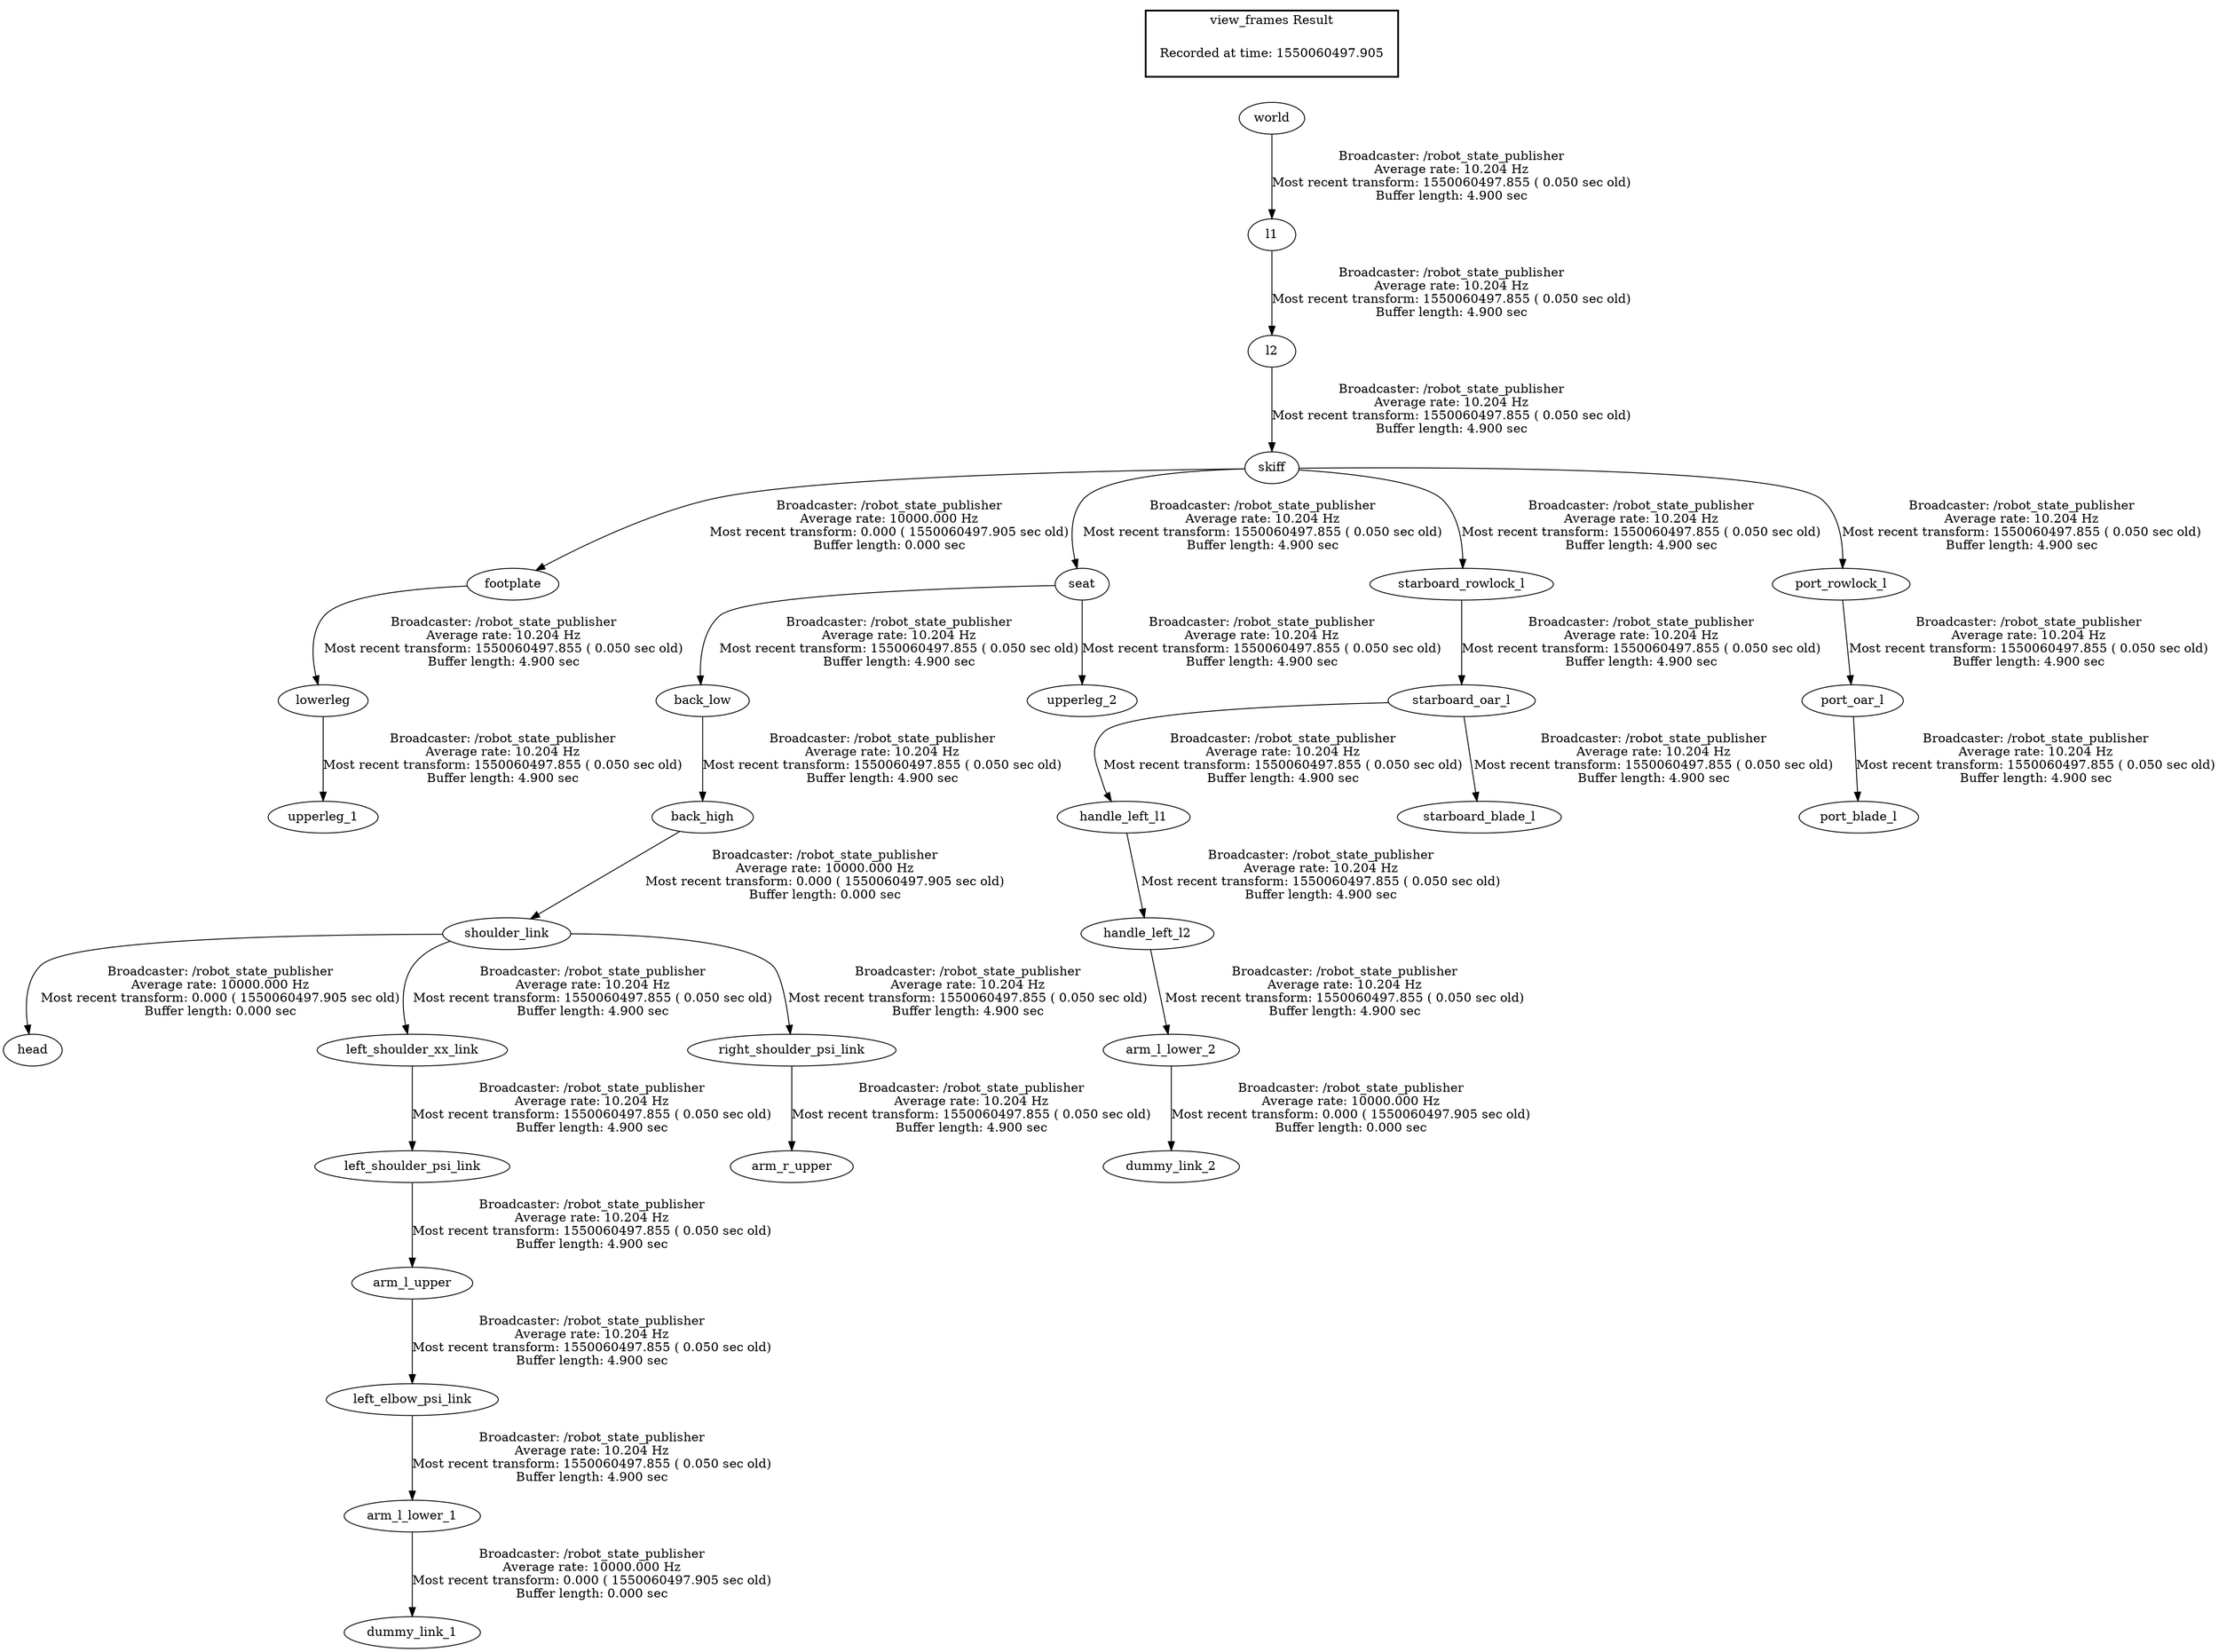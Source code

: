 digraph G {
"arm_l_lower_1" -> "dummy_link_1"[label="Broadcaster: /robot_state_publisher\nAverage rate: 10000.000 Hz\nMost recent transform: 0.000 ( 1550060497.905 sec old)\nBuffer length: 0.000 sec\n"];
"left_elbow_psi_link" -> "arm_l_lower_1"[label="Broadcaster: /robot_state_publisher\nAverage rate: 10.204 Hz\nMost recent transform: 1550060497.855 ( 0.050 sec old)\nBuffer length: 4.900 sec\n"];
"arm_l_lower_2" -> "dummy_link_2"[label="Broadcaster: /robot_state_publisher\nAverage rate: 10000.000 Hz\nMost recent transform: 0.000 ( 1550060497.905 sec old)\nBuffer length: 0.000 sec\n"];
"handle_left_l2" -> "arm_l_lower_2"[label="Broadcaster: /robot_state_publisher\nAverage rate: 10.204 Hz\nMost recent transform: 1550060497.855 ( 0.050 sec old)\nBuffer length: 4.900 sec\n"];
"shoulder_link" -> "head"[label="Broadcaster: /robot_state_publisher\nAverage rate: 10000.000 Hz\nMost recent transform: 0.000 ( 1550060497.905 sec old)\nBuffer length: 0.000 sec\n"];
"back_high" -> "shoulder_link"[label="Broadcaster: /robot_state_publisher\nAverage rate: 10000.000 Hz\nMost recent transform: 0.000 ( 1550060497.905 sec old)\nBuffer length: 0.000 sec\n"];
"back_low" -> "back_high"[label="Broadcaster: /robot_state_publisher\nAverage rate: 10.204 Hz\nMost recent transform: 1550060497.855 ( 0.050 sec old)\nBuffer length: 4.900 sec\n"];
"skiff" -> "footplate"[label="Broadcaster: /robot_state_publisher\nAverage rate: 10000.000 Hz\nMost recent transform: 0.000 ( 1550060497.905 sec old)\nBuffer length: 0.000 sec\n"];
"l2" -> "skiff"[label="Broadcaster: /robot_state_publisher\nAverage rate: 10.204 Hz\nMost recent transform: 1550060497.855 ( 0.050 sec old)\nBuffer length: 4.900 sec\n"];
"arm_l_upper" -> "left_elbow_psi_link"[label="Broadcaster: /robot_state_publisher\nAverage rate: 10.204 Hz\nMost recent transform: 1550060497.855 ( 0.050 sec old)\nBuffer length: 4.900 sec\n"];
"left_shoulder_psi_link" -> "arm_l_upper"[label="Broadcaster: /robot_state_publisher\nAverage rate: 10.204 Hz\nMost recent transform: 1550060497.855 ( 0.050 sec old)\nBuffer length: 4.900 sec\n"];
"left_shoulder_xx_link" -> "left_shoulder_psi_link"[label="Broadcaster: /robot_state_publisher\nAverage rate: 10.204 Hz\nMost recent transform: 1550060497.855 ( 0.050 sec old)\nBuffer length: 4.900 sec\n"];
"right_shoulder_psi_link" -> "arm_r_upper"[label="Broadcaster: /robot_state_publisher\nAverage rate: 10.204 Hz\nMost recent transform: 1550060497.855 ( 0.050 sec old)\nBuffer length: 4.900 sec\n"];
"shoulder_link" -> "right_shoulder_psi_link"[label="Broadcaster: /robot_state_publisher\nAverage rate: 10.204 Hz\nMost recent transform: 1550060497.855 ( 0.050 sec old)\nBuffer length: 4.900 sec\n"];
"seat" -> "back_low"[label="Broadcaster: /robot_state_publisher\nAverage rate: 10.204 Hz\nMost recent transform: 1550060497.855 ( 0.050 sec old)\nBuffer length: 4.900 sec\n"];
"footplate" -> "lowerleg"[label="Broadcaster: /robot_state_publisher\nAverage rate: 10.204 Hz\nMost recent transform: 1550060497.855 ( 0.050 sec old)\nBuffer length: 4.900 sec\n"];
"starboard_oar_l" -> "handle_left_l1"[label="Broadcaster: /robot_state_publisher\nAverage rate: 10.204 Hz\nMost recent transform: 1550060497.855 ( 0.050 sec old)\nBuffer length: 4.900 sec\n"];
"starboard_rowlock_l" -> "starboard_oar_l"[label="Broadcaster: /robot_state_publisher\nAverage rate: 10.204 Hz\nMost recent transform: 1550060497.855 ( 0.050 sec old)\nBuffer length: 4.900 sec\n"];
"handle_left_l1" -> "handle_left_l2"[label="Broadcaster: /robot_state_publisher\nAverage rate: 10.204 Hz\nMost recent transform: 1550060497.855 ( 0.050 sec old)\nBuffer length: 4.900 sec\n"];
"seat" -> "upperleg_2"[label="Broadcaster: /robot_state_publisher\nAverage rate: 10.204 Hz\nMost recent transform: 1550060497.855 ( 0.050 sec old)\nBuffer length: 4.900 sec\n"];
"skiff" -> "seat"[label="Broadcaster: /robot_state_publisher\nAverage rate: 10.204 Hz\nMost recent transform: 1550060497.855 ( 0.050 sec old)\nBuffer length: 4.900 sec\n"];
"lowerleg" -> "upperleg_1"[label="Broadcaster: /robot_state_publisher\nAverage rate: 10.204 Hz\nMost recent transform: 1550060497.855 ( 0.050 sec old)\nBuffer length: 4.900 sec\n"];
"port_oar_l" -> "port_blade_l"[label="Broadcaster: /robot_state_publisher\nAverage rate: 10.204 Hz\nMost recent transform: 1550060497.855 ( 0.050 sec old)\nBuffer length: 4.900 sec\n"];
"port_rowlock_l" -> "port_oar_l"[label="Broadcaster: /robot_state_publisher\nAverage rate: 10.204 Hz\nMost recent transform: 1550060497.855 ( 0.050 sec old)\nBuffer length: 4.900 sec\n"];
"skiff" -> "port_rowlock_l"[label="Broadcaster: /robot_state_publisher\nAverage rate: 10.204 Hz\nMost recent transform: 1550060497.855 ( 0.050 sec old)\nBuffer length: 4.900 sec\n"];
"world" -> "l1"[label="Broadcaster: /robot_state_publisher\nAverage rate: 10.204 Hz\nMost recent transform: 1550060497.855 ( 0.050 sec old)\nBuffer length: 4.900 sec\n"];
"l1" -> "l2"[label="Broadcaster: /robot_state_publisher\nAverage rate: 10.204 Hz\nMost recent transform: 1550060497.855 ( 0.050 sec old)\nBuffer length: 4.900 sec\n"];
"shoulder_link" -> "left_shoulder_xx_link"[label="Broadcaster: /robot_state_publisher\nAverage rate: 10.204 Hz\nMost recent transform: 1550060497.855 ( 0.050 sec old)\nBuffer length: 4.900 sec\n"];
"starboard_oar_l" -> "starboard_blade_l"[label="Broadcaster: /robot_state_publisher\nAverage rate: 10.204 Hz\nMost recent transform: 1550060497.855 ( 0.050 sec old)\nBuffer length: 4.900 sec\n"];
"skiff" -> "starboard_rowlock_l"[label="Broadcaster: /robot_state_publisher\nAverage rate: 10.204 Hz\nMost recent transform: 1550060497.855 ( 0.050 sec old)\nBuffer length: 4.900 sec\n"];
edge [style=invis];
 subgraph cluster_legend { style=bold; color=black; label ="view_frames Result";
"Recorded at time: 1550060497.905"[ shape=plaintext ] ;
 }->"world";
}